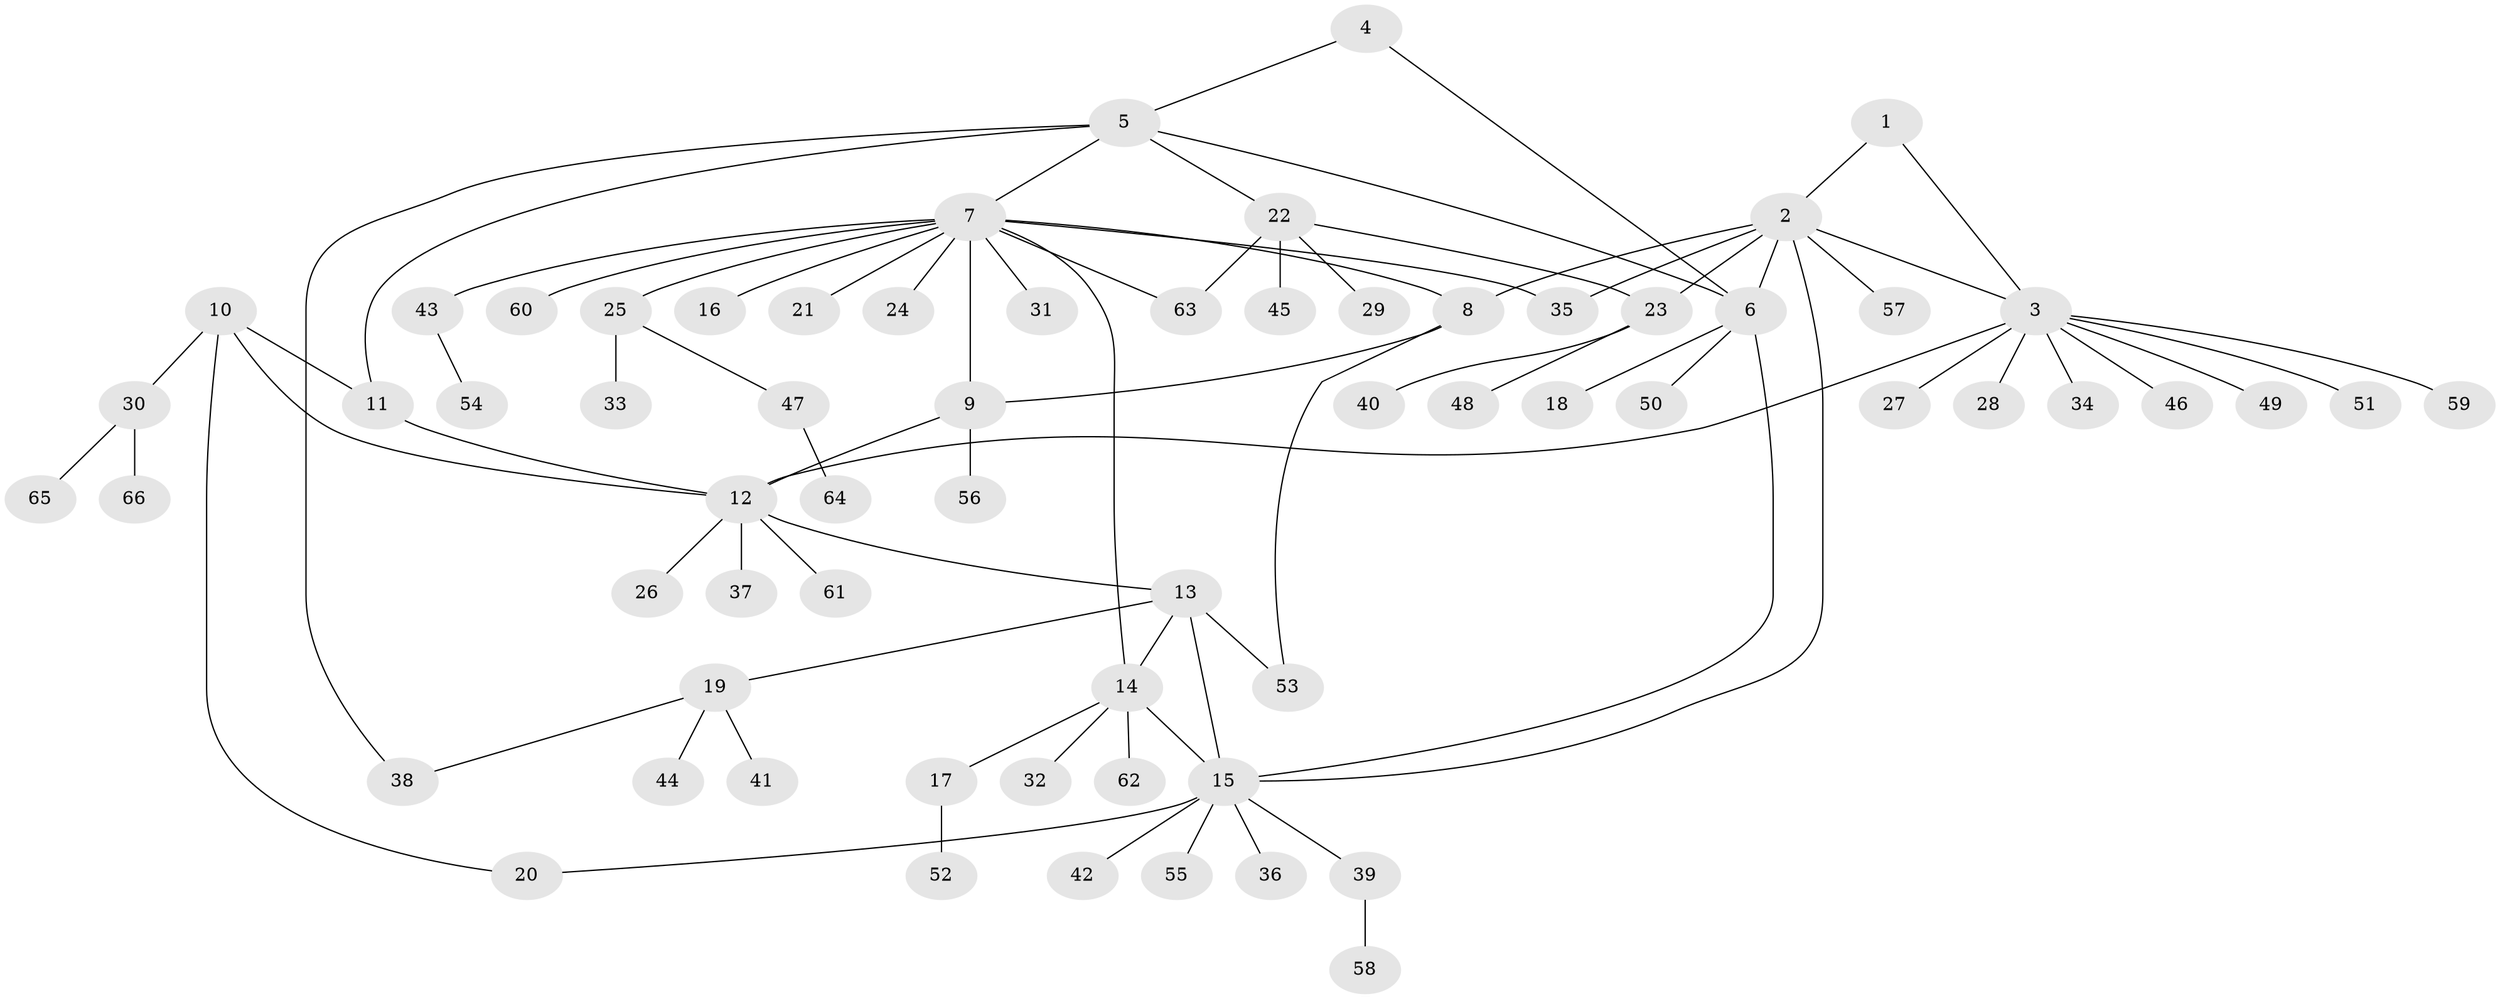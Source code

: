 // coarse degree distribution, {8: 0.02564102564102564, 11: 0.02564102564102564, 5: 0.02564102564102564, 4: 0.05128205128205128, 7: 0.10256410256410256, 1: 0.6666666666666666, 2: 0.10256410256410256}
// Generated by graph-tools (version 1.1) at 2025/59/03/04/25 21:59:13]
// undirected, 66 vertices, 82 edges
graph export_dot {
graph [start="1"]
  node [color=gray90,style=filled];
  1;
  2;
  3;
  4;
  5;
  6;
  7;
  8;
  9;
  10;
  11;
  12;
  13;
  14;
  15;
  16;
  17;
  18;
  19;
  20;
  21;
  22;
  23;
  24;
  25;
  26;
  27;
  28;
  29;
  30;
  31;
  32;
  33;
  34;
  35;
  36;
  37;
  38;
  39;
  40;
  41;
  42;
  43;
  44;
  45;
  46;
  47;
  48;
  49;
  50;
  51;
  52;
  53;
  54;
  55;
  56;
  57;
  58;
  59;
  60;
  61;
  62;
  63;
  64;
  65;
  66;
  1 -- 2;
  1 -- 3;
  2 -- 3;
  2 -- 6;
  2 -- 8;
  2 -- 15;
  2 -- 23;
  2 -- 35;
  2 -- 57;
  3 -- 12;
  3 -- 27;
  3 -- 28;
  3 -- 34;
  3 -- 46;
  3 -- 49;
  3 -- 51;
  3 -- 59;
  4 -- 5;
  4 -- 6;
  5 -- 6;
  5 -- 7;
  5 -- 11;
  5 -- 22;
  5 -- 38;
  6 -- 15;
  6 -- 18;
  6 -- 50;
  7 -- 8;
  7 -- 9;
  7 -- 14;
  7 -- 16;
  7 -- 21;
  7 -- 24;
  7 -- 25;
  7 -- 31;
  7 -- 35;
  7 -- 43;
  7 -- 60;
  7 -- 63;
  8 -- 9;
  8 -- 53;
  9 -- 12;
  9 -- 56;
  10 -- 11;
  10 -- 12;
  10 -- 20;
  10 -- 30;
  11 -- 12;
  12 -- 13;
  12 -- 26;
  12 -- 37;
  12 -- 61;
  13 -- 14;
  13 -- 15;
  13 -- 19;
  13 -- 53;
  14 -- 15;
  14 -- 17;
  14 -- 32;
  14 -- 62;
  15 -- 20;
  15 -- 36;
  15 -- 39;
  15 -- 42;
  15 -- 55;
  17 -- 52;
  19 -- 38;
  19 -- 41;
  19 -- 44;
  22 -- 23;
  22 -- 29;
  22 -- 45;
  22 -- 63;
  23 -- 40;
  23 -- 48;
  25 -- 33;
  25 -- 47;
  30 -- 65;
  30 -- 66;
  39 -- 58;
  43 -- 54;
  47 -- 64;
}

